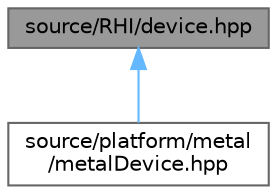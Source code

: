 digraph "source/RHI/device.hpp"
{
 // LATEX_PDF_SIZE
  bgcolor="transparent";
  edge [fontname=Helvetica,fontsize=10,labelfontname=Helvetica,labelfontsize=10];
  node [fontname=Helvetica,fontsize=10,shape=box,height=0.2,width=0.4];
  Node1 [id="Node000001",label="source/RHI/device.hpp",height=0.2,width=0.4,color="gray40", fillcolor="grey60", style="filled", fontcolor="black",tooltip="Defines the GPU device abstraction and its descriptor."];
  Node1 -> Node2 [id="edge1_Node000001_Node000002",dir="back",color="steelblue1",style="solid",tooltip=" "];
  Node2 [id="Node000002",label="source/platform/metal\l/metalDevice.hpp",height=0.2,width=0.4,color="grey40", fillcolor="white", style="filled",URL="$metal_device_8hpp_source.html",tooltip=" "];
}
